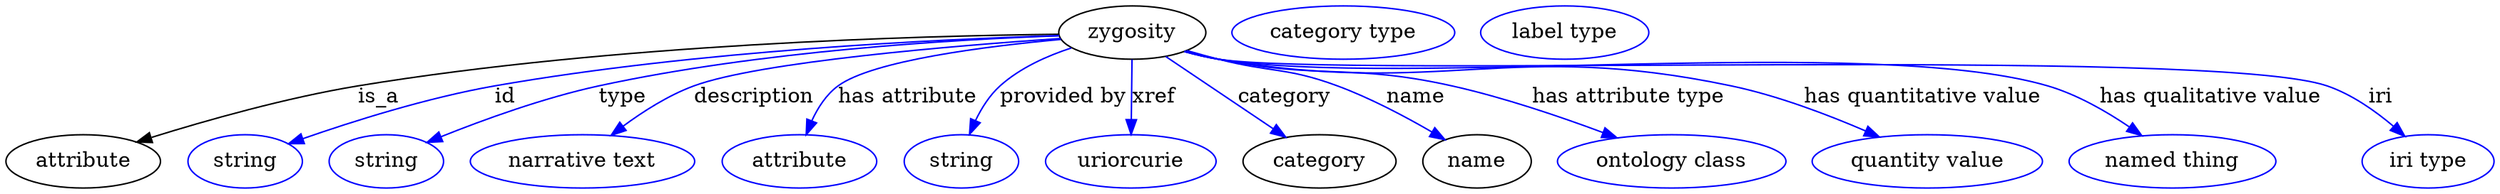 digraph {
	graph [bb="0,0,1671.2,123"];
	node [label="\N"];
	zygosity	[height=0.5,
		label=zygosity,
		pos="755,105",
		width=1.3721];
	attribute	[height=0.5,
		pos="51.995,18",
		width=1.4443];
	zygosity -> attribute	[label=is_a,
		lp="250,61.5",
		pos="e,87.828,31.046 705.61,103.86 612.92,102.89 406.82,97.397 236,69 188.09,61.036 134.66,45.779 97.775,34.204"];
	id	[color=blue,
		height=0.5,
		label=string,
		pos="160,18",
		width=1.0652];
	zygosity -> id	[color=blue,
		label=id,
		lp="335,61.5",
		pos="e,188.95,29.825 705.62,102.94 625.71,100.55 463.31,92.936 328,69 282.58,60.968 232.07,44.924 198.4,33.169",
		style=solid];
	type	[color=blue,
		height=0.5,
		label=string,
		pos="255,18",
		width=1.0652];
	zygosity -> type	[color=blue,
		label=type,
		lp="413,61.5",
		pos="e,282.17,30.794 705.77,102.91 636.22,100.54 505.53,92.991 397,69 360.24,60.876 319.9,46.068 291.64,34.668",
		style=solid];
	description	[color=blue,
		height=0.5,
		label="narrative text",
		pos="387,18",
		width=2.0943];
	zygosity -> description	[color=blue,
		label=description,
		lp="500.5,61.5",
		pos="e,405.68,35.594 706.61,101.07 634.86,96.26 503.99,85.526 460,69 443.36,62.752 426.86,51.943 413.76,41.97",
		style=solid];
	"has attribute"	[color=blue,
		height=0.5,
		label=attribute,
		pos="532,18",
		width=1.4443];
	zygosity -> "has attribute"	[color=blue,
		label="has attribute",
		lp="604,61.5",
		pos="e,536.19,35.971 706.94,100.45 656.12,95.842 580.15,86.275 557,69 549.2,63.181 543.67,54.25 539.84,45.537",
		style=solid];
	"provided by"	[color=blue,
		height=0.5,
		label=string,
		pos="640,18",
		width=1.0652];
	zygosity -> "provided by"	[color=blue,
		label="provided by",
		lp="708.5,61.5",
		pos="e,645.44,36.267 713.96,94.61 697.58,89.251 679.45,81.109 666,69 658.92,62.627 653.46,53.869 649.42,45.463",
		style=solid];
	xref	[color=blue,
		height=0.5,
		label=uriorcurie,
		pos="754,18",
		width=1.5887];
	zygosity -> xref	[color=blue,
		label=xref,
		lp="769.5,61.5",
		pos="e,754.2,36.175 754.79,86.799 754.66,75.163 754.47,59.548 754.32,46.237",
		style=solid];
	category	[height=0.5,
		pos="881,18",
		width=1.4263];
	zygosity -> category	[color=blue,
		label=category,
		lp="857.5,61.5",
		pos="e,858.24,34.351 777.52,88.804 797.64,75.229 827.32,55.211 849.74,40.088",
		style=solid];
	name	[height=0.5,
		pos="987,18",
		width=1.011];
	zygosity -> name	[color=blue,
		label=name,
		lp="946,61.5",
		pos="e,965.36,32.66 791.72,92.853 798.76,90.825 806.09,88.788 813,87 848.28,77.87 858.82,81.671 893,69 915.13,60.791 938.58,48.326 956.52,\
37.896",
		style=solid];
	"has attribute type"	[color=blue,
		height=0.5,
		label="ontology class",
		pos="1118,18",
		width=2.1304];
	zygosity -> "has attribute type"	[color=blue,
		label="has attribute type",
		lp="1089,61.5",
		pos="e,1081.2,33.859 790.65,92.512 797.98,90.443 805.69,88.477 813,87 881.84,73.072 901.45,84.326 970,69 1004.8,61.211 1043,48.214 1071.8,\
37.423",
		style=solid];
	"has quantitative value"	[color=blue,
		height=0.5,
		label="quantity value",
		pos="1290,18",
		width=2.1484];
	zygosity -> "has quantitative value"	[color=blue,
		label="has quantitative value",
		lp="1287,61.5",
		pos="e,1257.8,34.446 790.27,92.243 797.7,90.167 805.55,88.268 813,87 964.36,61.232 1007.7,100.57 1158,69 1189.3,62.432 1222.9,49.589 \
1248.4,38.565",
		style=solid];
	"has qualitative value"	[color=blue,
		height=0.5,
		label="named thing",
		pos="1455,18",
		width=1.9318];
	zygosity -> "has qualitative value"	[color=blue,
		label="has qualitative value",
		lp="1480.5,61.5",
		pos="e,1434.3,35.397 789.94,92.214 797.47,90.113 805.43,88.21 813,87 935.5,67.396 1251.9,103.83 1371,69 1390.6,63.264 1410.3,51.868 1425.8,\
41.402",
		style=solid];
	iri	[color=blue,
		height=0.5,
		label="iri type",
		pos="1627,18",
		width=1.2277];
	zygosity -> iri	[color=blue,
		label=iri,
		lp="1595,61.5",
		pos="e,1611.3,34.932 789.93,92.167 797.46,90.069 805.43,88.18 813,87 894.92,74.231 1480.5,95.795 1559,69 1575.6,63.329 1591.6,52.02 1603.8,\
41.591",
		style=solid];
	"named thing_category"	[color=blue,
		height=0.5,
		label="category type",
		pos="897,105",
		width=2.0762];
	attribute_name	[color=blue,
		height=0.5,
		label="label type",
		pos="1046,105",
		width=1.5707];
}
